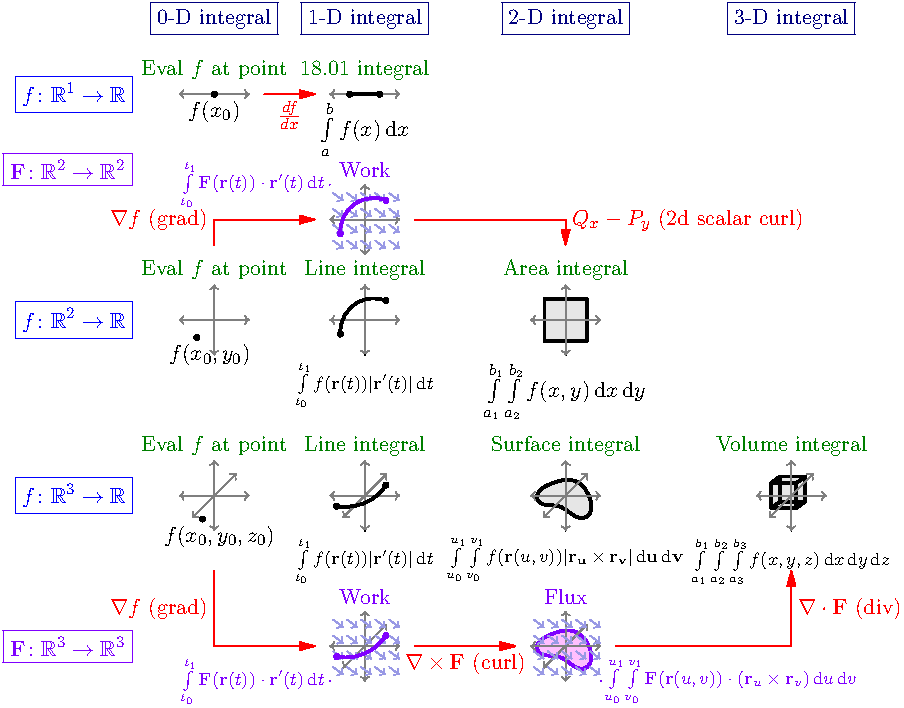 size(16cm);
usepackage("amsmath");
usepackage("amssymb");
usepackage("derivative");
label("$\boxed{f \colon \mathbb R^1 \to \mathbb R}$", (-0.5,8), dir(180), blue);
label("$\boxed{f \colon \mathbb R^2 \to \mathbb R}$", (-0.5,3.5), dir(180), blue);
label("$\boxed{f \colon \mathbb R^3 \to \mathbb R}$", (-0.5,0), dir(180), blue);
label("$\boxed{\mathbf F \colon \mathbb R^2 \to \mathbb R^2}$", (-0.5,6.5), dir(180), purple);
label("$\boxed{\mathbf F \colon \mathbb R^3 \to \mathbb R^3}$", (-0.5,-3), dir(180), purple);

real w = 0.7; // axis length
pair O = (0,0);
defaultpen(fontsize(11pt));
pen intfont = fontsize(9pt);

picture vector_field;
for (int i=0; i<5; ++i) {
  for (int j=0; j<4; ++j) {
    draw(vector_field,
    shift(-0.9*w,-0.6*w)*((0.4*i*w,0.45*j*w)--(0.4*i*w+0.2,0.45*j*w-0.15)),
    rgb(0.6,0.6,0.9), EndArrow(TeXHead));
  }
}

picture axis1;
picture axis2;
picture axis3;
draw(axis1, (-w,0)--(w,0), grey, Arrows(TeXHead));
draw(axis2, (-w,0)--(w,0), grey, Arrows(TeXHead));
draw(axis2, (0,-w)--(0,w), grey, Arrows(TeXHead));
draw(axis3, (-w,0)--(w,0), grey, Arrows(TeXHead));
draw(axis3, (0,-w)--(0,w), grey, Arrows(TeXHead));
draw(axis3, (-w/1.6,-w/1.6)--(w/1.6,w/1.6), grey, Arrows(TeXHead));

transform t;

/* 0-D integrals */
label("\fbox{0-D integral}", (1,9.5), deepblue);
string s = "Eval $f$ at point";

t = shift(1,8);
add(t*axis1);
dot("$f(x_0)$", t*O, dir(-90));
label(s, t*(dir(90)/2), deepgreen);

t = shift(1,3.5);
add(t*axis2);
dot("$f(x_0, y_0)$", t*(-w/2,-w/2), dir(-75));
label(s, t*dir(90), deepgreen);

t = shift(1,0);
add(t*axis3);
dot("$f(x_0, y_0, z_0)$", t*(-w/3,-2*w/3), dir(-75));
label(s, t*dir(90), deepgreen);

/* 1-D integrals */
label("\fbox{1-D integral}", (4,9.5), deepblue);

t = shift(4,8);
add(t*axis1);
draw(t*((-0.3,0)--(0.3,0)), black+1.4);
dot(t*(-0.3,0), black);
dot(t*( 0.3,0), black);
label("$\int\limits_a^b f(x) \odif x$", t*O, dir(-90));
label("18.01 integral", t*(dir(90)/2), deepgreen);

t = shift(4,3.5);
add(t*axis2);
draw("$\int\limits_{t_0}^{t_1} f(\mathbf r(t)) |\mathbf r'(t)| \odif t$", t*(0,-w), dir(-90), intfont);
draw(t*((-0.7*w,-0.4*w)..(-0.2*w,0.5*w)..(0.6*w,0.55*w)), black+1.4);
dot(t*(-0.7*w, -0.4*w));
dot(t*(0.6*w, 0.55*w));
label("Line integral", t*dir(90), deepgreen);

t = shift(4,0);
add(t*axis3);
draw("$\int\limits_{t_0}^{t_1} f(\mathbf r(t)) |\mathbf r'(t)| \odif t$", t*(0,-w), dir(-90), intfont);
draw(t*((-0.8*w,-0.3*w)..(0.2*w,-0.1*w)..(0.6*w,0.3*w)), black+1.4);
dot(t*(-0.8*w, -0.3*w));
dot(t*(0.6*w, 0.3*w));
label("Line integral", t*dir(90), deepgreen);

/* 2-D integrals */
label("\fbox{2-D integral}", (8,9.5), deepblue);

t = shift(8,3.5);
path square = box((-0.6*w,-0.6*w), (0.6*w,0.6*w));
filldraw(t*square, lightgrey, black+1.4);
draw("$\int\limits_{a_1}^{b_1} \int\limits_{a_2}^{b_2} f(x,y) \odif x \odif y$", t*(0,-w), dir(-90));
label("Area integral", t*dir(90), deepgreen);
add(t*axis2);

t = shift(8,0);
path surface = (-0.8*w,-0.1*w)..(-0.2*w,-0.3*w)..(0.6*w,-0.6*w)..(0.7*w,-0.1*w)..(0.3*w,0.4*w)..(-0.5*w,0.3*w)..cycle;
filldraw(t*surface, lightgrey, black+1.4);
draw("$\int\limits_{u_0}^{u_1} \int\limits_{v_0}^{v_1} f(\mathbf r(u,v)) |\bf{r}_u \times \bf{r}_v| \odif u \odif v$", t*(0,-w), dir(-90), intfont);
label("Surface integral", t*dir(90), deepgreen);
add(t*axis3);

/* 3-D integrals */
label("\fbox{3-D integral}", (12.5,9.5), deepblue);

t = shift(12.5,0);
pair A = (-0.4, -0.25);
pair C = (0.1, 0.25);
pair B = (A.x, C.y);
pair D = (C.x, A.y);
transform s = shift(0.17,0.13);
fill(t*(A--B--s*B--s*C--s*D--D--cycle), lightgrey);
draw(t*s*(A--B--C--D--cycle), black+1.4);
draw(t*(A--B--C--D--cycle), black+1.4);
draw(t*(A--s*A), black+1.4);
draw(t*(B--s*B), black+1.4);
draw(t*(C--s*C), black+1.4);
draw(t*(D--s*D), black+1.4);
draw("$\int\limits_{a_1}^{b_1} \int\limits_{a_2}^{b_2} \int\limits_{a_3}^{b_3} f(x,y,z) \odif x \odif y \odif z$", t*(0,-w), dir(-90), intfont);
label("Volume integral", t*dir(90), deepgreen);
add(t*axis3);

/* Work */
t = shift(4,5.5);
add(t*axis2);
draw("$\int\limits_{t_0}^{t_1} \mathbf{F}(\mathbf{r}(t)) \cdot \mathbf{r}'(t) \odif{t}$", t*(-w,w), dir(180), intfont+purple);
add(t*vector_field);
draw(t*((-0.7*w,-0.4*w)..(-0.2*w,0.5*w)..(0.6*w,0.55*w)), purple+1.4);
dot(t*(-0.7*w, -0.4*w), purple);
dot(t*(0.6*w, 0.55*w), purple);
label("Work", t*dir(90), purple);

t = shift(4,-3);
add(t*axis3);
draw("$\int\limits_{t_0}^{t_1} \mathbf{F}(\mathbf{r}(t)) \cdot \mathbf{r}'(t) \odif{t}$", t*(-w,-w), dir(180), intfont+purple);
add(t*vector_field);
draw(t*((-0.8*w,-0.3*w)..(0.2*w,-0.1*w)..(0.6*w,0.3*w)), purple+1.4);
dot(t*(-0.8*w, -0.3*w), purple);
dot(t*(0.6*w, 0.3*w), purple);
label("Work", t*dir(90), purple);

/* Flux */
t = shift(8,-3);
draw("$\int\limits_{u_0}^{u_1} \int\limits_{v_0}^{v_1} \mathbf{F}(\mathbf{r}(u,v)) \cdot \left( \mathbf{r}_u \times \mathbf{r}_v \right) \odif{u} \odif{v}$", t*(w,-w), dir(0), intfont+purple);
filldraw(t*surface, pink, purple+1.4);
add(t*axis3);
add(t*vector_field);
label("Flux", t*dir(90), purple);

/* Arrows */
draw("$\frac{df}{dx}$", (2,8)--(3,8), red, EndArrow);

draw((1,5)--(1,5.5)--(3,5.5), red, EndArrow);
label("$\nabla f$ (grad)", (1,5.5), dir(180), red);
draw((5,5.5)--(8,5.5)--(8,5), red, EndArrow);
label("$Q_x-P_y$ (2d scalar curl)", (8,5.5), dir(0), red);

draw((1,-1.5)--(1,-3)--(3,-3), red, EndArrow);
label("$\nabla f$ (grad)", (1,-2.25), dir(180), red);
draw((5,-3)--(7,-3), red, EndArrow);
label("$\nabla \times \mathbf{F}$ (curl)", (6,-3), dir(270), red);
draw((9,-3)--(12.5,-3)--(12.5,-1.5), red, EndArrow);
label("$\nabla \cdot \mathbf{F}$ (div)", (12.5,-2.25), dir(0), red);

